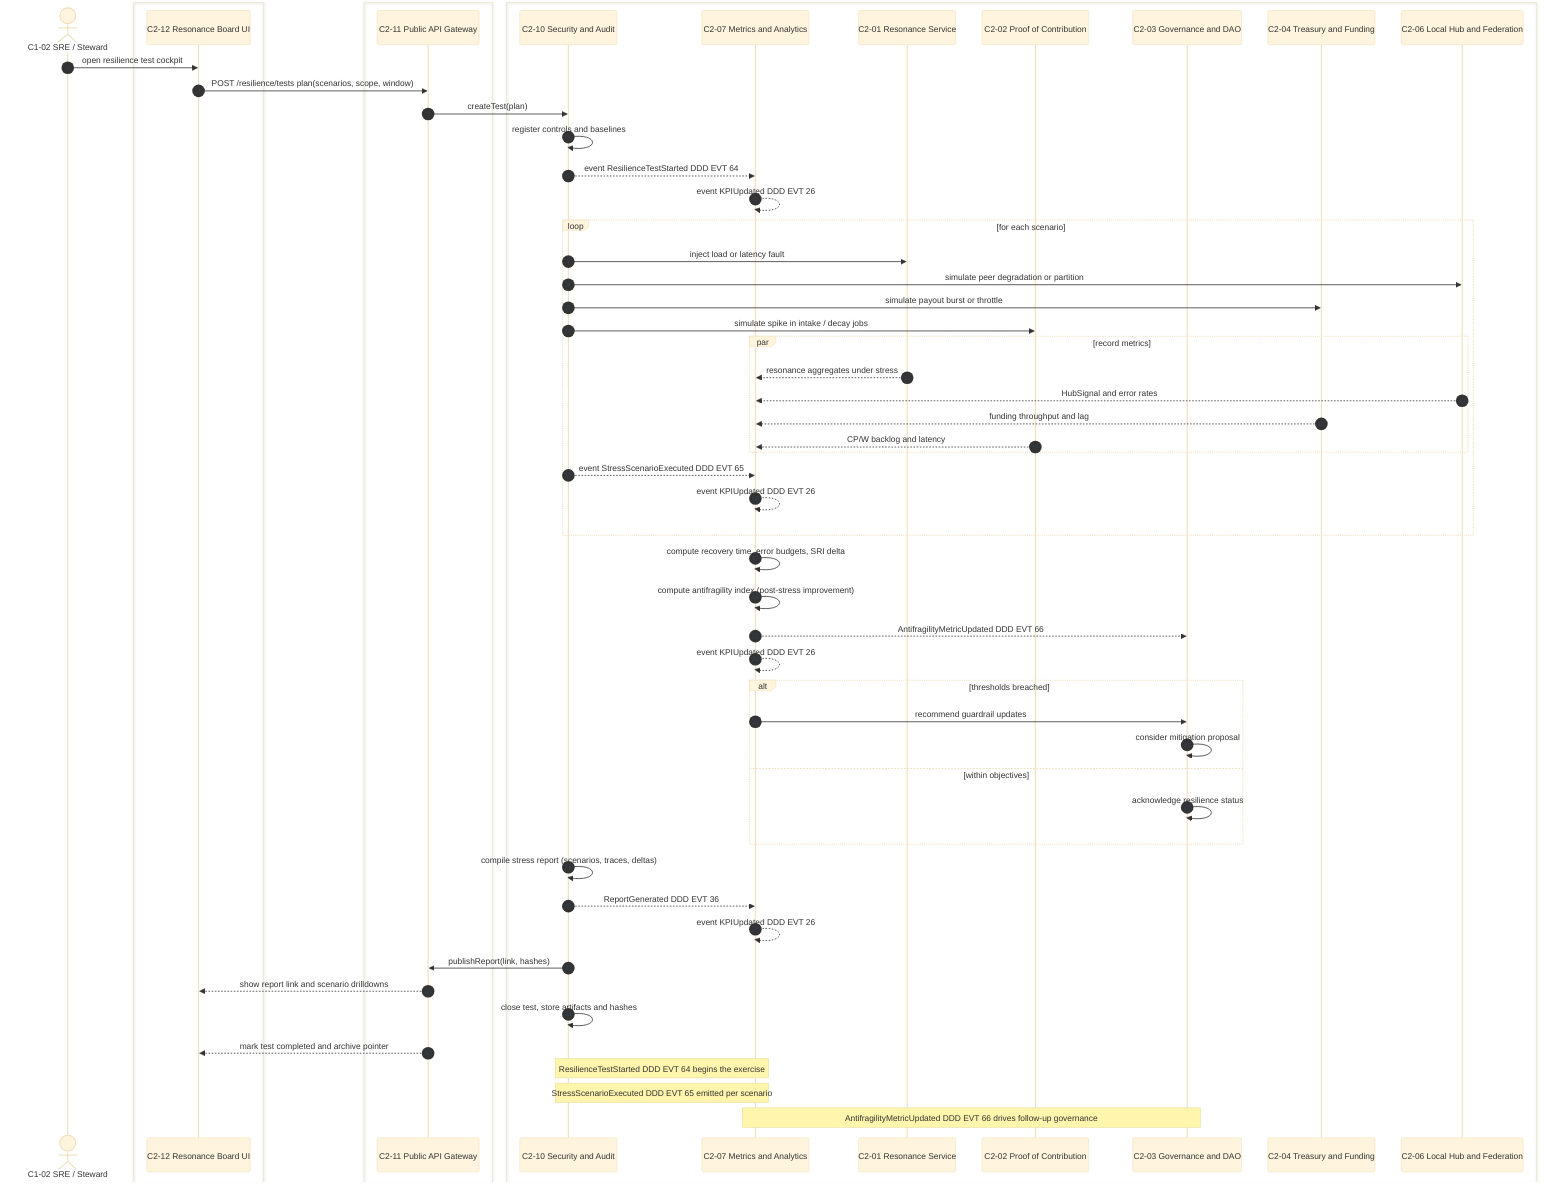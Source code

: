 %%{init: {'theme':'base','themeVariables':{ 'sequenceNumberColor':'#334155'}}}%%
sequenceDiagram
autonumber

actor S as C1-02 SRE / Steward

box #8b5cf6 UI
  participant UI as C2-12 Resonance Board UI
end

box #fde68a Control or API
  participant API as C2-11 Public API Gateway
end

box #ff8b00 Core Services
  participant SEC as C2-10 Security and Audit
  participant MET as C2-07 Metrics and Analytics
  participant RS as C2-01 Resonance Service
  participant POC as C2-02 Proof of Contribution
  participant GOV as C2-03 Governance and DAO
  participant TRE as C2-04 Treasury and Funding
  participant HUB as C2-06 Local Hub and Federation
end

%% -------- Plan and start test --------
S ->> UI: open resilience test cockpit
UI ->> API: POST /resilience/tests plan(scenarios, scope, window)
API ->> SEC: createTest(plan)
SEC ->> SEC: register controls and baselines
SEC -->> MET: event ResilienceTestStarted DDD EVT 64
MET -->> MET: event KPIUpdated DDD EVT 26

%% -------- Execute stress scenarios --------
loop for each scenario
  SEC ->> RS: inject load or latency fault
  SEC ->> HUB: simulate peer degradation or partition
  SEC ->> TRE: simulate payout burst or throttle
  SEC ->> POC: simulate spike in intake / decay jobs
  par record metrics
    RS -->> MET: resonance aggregates under stress
    HUB -->> MET: HubSignal and error rates
    TRE -->> MET: funding throughput and lag
    POC -->> MET: CP/W backlog and latency
  end
  SEC -->> MET: event StressScenarioExecuted DDD EVT 65
  MET -->> MET: event KPIUpdated DDD EVT 26
end

%% -------- Compute resilience and antifragility scores --------
MET ->> MET: compute recovery time, error budgets, SRI delta
MET ->> MET: compute antifragility index (post-stress improvement)
MET -->> GOV: AntifragilityMetricUpdated DDD EVT 66
MET -->> MET: event KPIUpdated DDD EVT 26

%% -------- Governance and guardrail suggestions --------
alt thresholds breached
  MET ->> GOV: recommend guardrail updates
  GOV ->> GOV: consider mitigation proposal
else within objectives
  GOV ->> GOV: acknowledge resilience status
end

%% -------- Report and transparency --------
SEC ->> SEC: compile stress report (scenarios, traces, deltas)
SEC -->> MET: ReportGenerated DDD EVT 36
MET -->> MET: event KPIUpdated DDD EVT 26
SEC ->> API: publishReport(link, hashes)
API -->> UI: show report link and scenario drilldowns

%% -------- Close test and archive --------
SEC ->> SEC: close test, store artifacts and hashes
API -->> UI: mark test completed and archive pointer

%% Notes
Note over SEC,MET: ResilienceTestStarted DDD EVT 64 begins the exercise
Note over SEC,MET: StressScenarioExecuted DDD EVT 65 emitted per scenario
Note over MET,GOV: AntifragilityMetricUpdated DDD EVT 66 drives follow-up governance